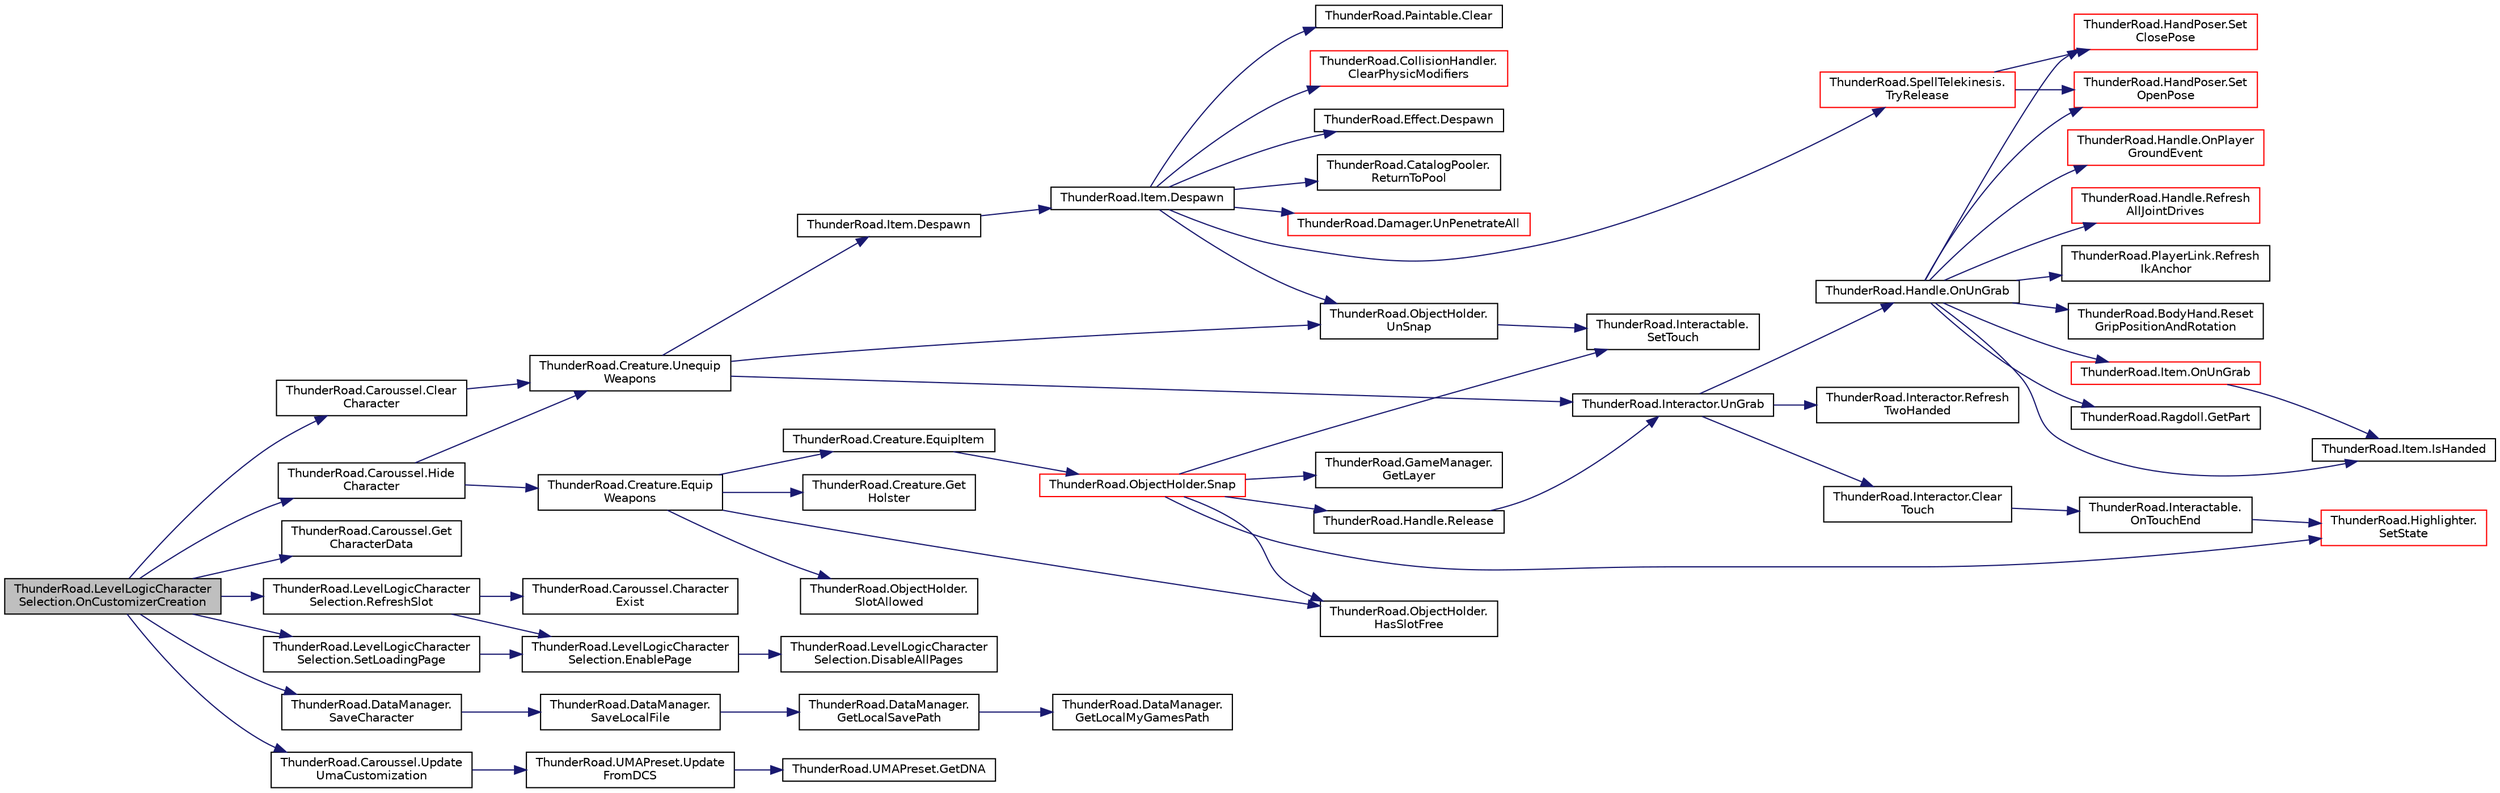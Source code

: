 digraph "ThunderRoad.LevelLogicCharacterSelection.OnCustomizerCreation"
{
 // LATEX_PDF_SIZE
  edge [fontname="Helvetica",fontsize="10",labelfontname="Helvetica",labelfontsize="10"];
  node [fontname="Helvetica",fontsize="10",shape=record];
  rankdir="LR";
  Node1 [label="ThunderRoad.LevelLogicCharacter\lSelection.OnCustomizerCreation",height=0.2,width=0.4,color="black", fillcolor="grey75", style="filled", fontcolor="black",tooltip="Called when [customizer creation]."];
  Node1 -> Node2 [color="midnightblue",fontsize="10",style="solid",fontname="Helvetica"];
  Node2 [label="ThunderRoad.Caroussel.Clear\lCharacter",height=0.2,width=0.4,color="black", fillcolor="white", style="filled",URL="$class_thunder_road_1_1_caroussel.html#af91588bff6d08435fad6a9a5cad9ff0f",tooltip="Clears the character."];
  Node2 -> Node3 [color="midnightblue",fontsize="10",style="solid",fontname="Helvetica"];
  Node3 [label="ThunderRoad.Creature.Unequip\lWeapons",height=0.2,width=0.4,color="black", fillcolor="white", style="filled",URL="$class_thunder_road_1_1_creature.html#a26d0fbb655182d75c8e369057ab5e85d",tooltip="Unequips the weapons."];
  Node3 -> Node4 [color="midnightblue",fontsize="10",style="solid",fontname="Helvetica"];
  Node4 [label="ThunderRoad.Item.Despawn",height=0.2,width=0.4,color="black", fillcolor="white", style="filled",URL="$class_thunder_road_1_1_item.html#a6bc9fe525c3098357fb3064477cd5d25",tooltip="Despawns the specified delay."];
  Node4 -> Node5 [color="midnightblue",fontsize="10",style="solid",fontname="Helvetica"];
  Node5 [label="ThunderRoad.Item.Despawn",height=0.2,width=0.4,color="black", fillcolor="white", style="filled",URL="$class_thunder_road_1_1_item.html#a6abf7a0bc00f7af7637d9e998bc6b64e",tooltip="Despawns this instance."];
  Node5 -> Node6 [color="midnightblue",fontsize="10",style="solid",fontname="Helvetica"];
  Node6 [label="ThunderRoad.Paintable.Clear",height=0.2,width=0.4,color="black", fillcolor="white", style="filled",URL="$class_thunder_road_1_1_paintable.html#ac8d5a04bf9e92485c895110b2d15a317",tooltip="Clears this instance."];
  Node5 -> Node7 [color="midnightblue",fontsize="10",style="solid",fontname="Helvetica"];
  Node7 [label="ThunderRoad.CollisionHandler.\lClearPhysicModifiers",height=0.2,width=0.4,color="red", fillcolor="white", style="filled",URL="$class_thunder_road_1_1_collision_handler.html#aad7c842f675bc850a9fab4be9bc42aae",tooltip="Clears the physic modifiers."];
  Node5 -> Node9 [color="midnightblue",fontsize="10",style="solid",fontname="Helvetica"];
  Node9 [label="ThunderRoad.Effect.Despawn",height=0.2,width=0.4,color="black", fillcolor="white", style="filled",URL="$class_thunder_road_1_1_effect.html#ac6e493020ac6c4135aeae266f8004594",tooltip="Despawns this instance."];
  Node5 -> Node10 [color="midnightblue",fontsize="10",style="solid",fontname="Helvetica"];
  Node10 [label="ThunderRoad.CatalogPooler.\lReturnToPool",height=0.2,width=0.4,color="black", fillcolor="white", style="filled",URL="$class_thunder_road_1_1_catalog_pooler.html#abd332139fb6f6805b5e1f900ebb2b050",tooltip="Returns to pool."];
  Node5 -> Node11 [color="midnightblue",fontsize="10",style="solid",fontname="Helvetica"];
  Node11 [label="ThunderRoad.SpellTelekinesis.\lTryRelease",height=0.2,width=0.4,color="red", fillcolor="white", style="filled",URL="$class_thunder_road_1_1_spell_telekinesis.html#a7bdbcedcad4520550081bbe13f9d3105",tooltip="Tries the release."];
  Node11 -> Node28 [color="midnightblue",fontsize="10",style="solid",fontname="Helvetica"];
  Node28 [label="ThunderRoad.HandPoser.Set\lClosePose",height=0.2,width=0.4,color="red", fillcolor="white", style="filled",URL="$class_thunder_road_1_1_hand_poser.html#a343c75f2c13c6390f5dcb55278466712",tooltip="Sets the close pose."];
  Node11 -> Node40 [color="midnightblue",fontsize="10",style="solid",fontname="Helvetica"];
  Node40 [label="ThunderRoad.HandPoser.Set\lOpenPose",height=0.2,width=0.4,color="red", fillcolor="white", style="filled",URL="$class_thunder_road_1_1_hand_poser.html#a3e6c4ca79e2e57ad1824711223f52c99",tooltip="Sets the open pose."];
  Node5 -> Node48 [color="midnightblue",fontsize="10",style="solid",fontname="Helvetica"];
  Node48 [label="ThunderRoad.Damager.UnPenetrateAll",height=0.2,width=0.4,color="red", fillcolor="white", style="filled",URL="$class_thunder_road_1_1_damager.html#a528d5f921eb60bf5695fe265e5223702",tooltip="Uns the penetrate all."];
  Node5 -> Node52 [color="midnightblue",fontsize="10",style="solid",fontname="Helvetica"];
  Node52 [label="ThunderRoad.ObjectHolder.\lUnSnap",height=0.2,width=0.4,color="black", fillcolor="white", style="filled",URL="$class_thunder_road_1_1_object_holder.html#aba8506d2ba878d1dee5e17d7c9738a41",tooltip="Uns the snap."];
  Node52 -> Node53 [color="midnightblue",fontsize="10",style="solid",fontname="Helvetica"];
  Node53 [label="ThunderRoad.Interactable.\lSetTouch",height=0.2,width=0.4,color="black", fillcolor="white", style="filled",URL="$class_thunder_road_1_1_interactable.html#a050a5fc51f8a10b6d1743c45f4de908a",tooltip="Sets the touch."];
  Node3 -> Node54 [color="midnightblue",fontsize="10",style="solid",fontname="Helvetica"];
  Node54 [label="ThunderRoad.Interactor.UnGrab",height=0.2,width=0.4,color="black", fillcolor="white", style="filled",URL="$class_thunder_road_1_1_interactor.html#aac5f1c05c892d8f18262b910ba75c8ae",tooltip="Uns the grab."];
  Node54 -> Node55 [color="midnightblue",fontsize="10",style="solid",fontname="Helvetica"];
  Node55 [label="ThunderRoad.Interactor.Clear\lTouch",height=0.2,width=0.4,color="black", fillcolor="white", style="filled",URL="$class_thunder_road_1_1_interactor.html#a32bff7045c10e93443547097126de42e",tooltip="Clears the touch."];
  Node55 -> Node56 [color="midnightblue",fontsize="10",style="solid",fontname="Helvetica"];
  Node56 [label="ThunderRoad.Interactable.\lOnTouchEnd",height=0.2,width=0.4,color="black", fillcolor="white", style="filled",URL="$class_thunder_road_1_1_interactable.html#a33c2f46971a169e09a6430afeee14039",tooltip="Called when [touch end]."];
  Node56 -> Node57 [color="midnightblue",fontsize="10",style="solid",fontname="Helvetica"];
  Node57 [label="ThunderRoad.Highlighter.\lSetState",height=0.2,width=0.4,color="red", fillcolor="white", style="filled",URL="$class_thunder_road_1_1_highlighter.html#aa1487a513b92c7ebb44777930e1bed55",tooltip="Sets the state."];
  Node54 -> Node63 [color="midnightblue",fontsize="10",style="solid",fontname="Helvetica"];
  Node63 [label="ThunderRoad.Handle.OnUnGrab",height=0.2,width=0.4,color="black", fillcolor="white", style="filled",URL="$class_thunder_road_1_1_handle.html#a75074ab7acb56294512dada6437cd799",tooltip="Called when [un grab]."];
  Node63 -> Node64 [color="midnightblue",fontsize="10",style="solid",fontname="Helvetica"];
  Node64 [label="ThunderRoad.Ragdoll.GetPart",height=0.2,width=0.4,color="black", fillcolor="white", style="filled",URL="$class_thunder_road_1_1_ragdoll.html#a63bb50459ca0652451c1aef3fc8155cb",tooltip="Gets the part."];
  Node63 -> Node65 [color="midnightblue",fontsize="10",style="solid",fontname="Helvetica"];
  Node65 [label="ThunderRoad.Item.IsHanded",height=0.2,width=0.4,color="black", fillcolor="white", style="filled",URL="$class_thunder_road_1_1_item.html#a3f6db977accd385918e6ac7b140e9872",tooltip="Determines whether the specified side is handed."];
  Node63 -> Node66 [color="midnightblue",fontsize="10",style="solid",fontname="Helvetica"];
  Node66 [label="ThunderRoad.Handle.OnPlayer\lGroundEvent",height=0.2,width=0.4,color="red", fillcolor="white", style="filled",URL="$class_thunder_road_1_1_handle.html#ae62c5fccfe4c2ce3a50f2e9d21963572",tooltip="Called when [player ground event]."];
  Node63 -> Node74 [color="midnightblue",fontsize="10",style="solid",fontname="Helvetica"];
  Node74 [label="ThunderRoad.Item.OnUnGrab",height=0.2,width=0.4,color="red", fillcolor="white", style="filled",URL="$class_thunder_road_1_1_item.html#a00f67a71073d5a4877cebb2ab84ee65a",tooltip="Called when [un grab]."];
  Node74 -> Node65 [color="midnightblue",fontsize="10",style="solid",fontname="Helvetica"];
  Node63 -> Node81 [color="midnightblue",fontsize="10",style="solid",fontname="Helvetica"];
  Node81 [label="ThunderRoad.Handle.Refresh\lAllJointDrives",height=0.2,width=0.4,color="red", fillcolor="white", style="filled",URL="$class_thunder_road_1_1_handle.html#ad1621fdf3dc9cf924f766dc222cab556",tooltip="Refreshes all joint drives."];
  Node63 -> Node82 [color="midnightblue",fontsize="10",style="solid",fontname="Helvetica"];
  Node82 [label="ThunderRoad.PlayerLink.Refresh\lIkAnchor",height=0.2,width=0.4,color="black", fillcolor="white", style="filled",URL="$class_thunder_road_1_1_player_link.html#ace8e9c4b3db1a9140f273fb5d97a8ac8",tooltip="Refreshes the ik anchor."];
  Node63 -> Node83 [color="midnightblue",fontsize="10",style="solid",fontname="Helvetica"];
  Node83 [label="ThunderRoad.BodyHand.Reset\lGripPositionAndRotation",height=0.2,width=0.4,color="black", fillcolor="white", style="filled",URL="$class_thunder_road_1_1_body_hand.html#a4d85635b5cda5094b32af5a363686c0b",tooltip="Resets the grip position and rotation."];
  Node63 -> Node28 [color="midnightblue",fontsize="10",style="solid",fontname="Helvetica"];
  Node63 -> Node40 [color="midnightblue",fontsize="10",style="solid",fontname="Helvetica"];
  Node54 -> Node84 [color="midnightblue",fontsize="10",style="solid",fontname="Helvetica"];
  Node84 [label="ThunderRoad.Interactor.Refresh\lTwoHanded",height=0.2,width=0.4,color="black", fillcolor="white", style="filled",URL="$class_thunder_road_1_1_interactor.html#ac449186e620c7fef417dc1cad4abaf32",tooltip="Refreshes the two handed."];
  Node3 -> Node52 [color="midnightblue",fontsize="10",style="solid",fontname="Helvetica"];
  Node1 -> Node85 [color="midnightblue",fontsize="10",style="solid",fontname="Helvetica"];
  Node85 [label="ThunderRoad.Caroussel.Get\lCharacterData",height=0.2,width=0.4,color="black", fillcolor="white", style="filled",URL="$class_thunder_road_1_1_caroussel.html#a322117e93159590af9a414e5ae0e7e64",tooltip="Gets the character data."];
  Node1 -> Node86 [color="midnightblue",fontsize="10",style="solid",fontname="Helvetica"];
  Node86 [label="ThunderRoad.Caroussel.Hide\lCharacter",height=0.2,width=0.4,color="black", fillcolor="white", style="filled",URL="$class_thunder_road_1_1_caroussel.html#a2bbe5a1594120c6f1bc51952819497d1",tooltip="Hides the character."];
  Node86 -> Node87 [color="midnightblue",fontsize="10",style="solid",fontname="Helvetica"];
  Node87 [label="ThunderRoad.Creature.Equip\lWeapons",height=0.2,width=0.4,color="black", fillcolor="white", style="filled",URL="$class_thunder_road_1_1_creature.html#a16e5abc2dbf42f45166f744253c30f8d",tooltip="Equips the weapons."];
  Node87 -> Node88 [color="midnightblue",fontsize="10",style="solid",fontname="Helvetica"];
  Node88 [label="ThunderRoad.Creature.EquipItem",height=0.2,width=0.4,color="black", fillcolor="white", style="filled",URL="$class_thunder_road_1_1_creature.html#a624d37c7a5b177460e9981bc4e4902b9",tooltip="Equips the item."];
  Node88 -> Node89 [color="midnightblue",fontsize="10",style="solid",fontname="Helvetica"];
  Node89 [label="ThunderRoad.ObjectHolder.Snap",height=0.2,width=0.4,color="red", fillcolor="white", style="filled",URL="$class_thunder_road_1_1_object_holder.html#adb84c0b43d1a74cb5f1843c2e5dc8921",tooltip="Snaps the specified object to hold."];
  Node89 -> Node22 [color="midnightblue",fontsize="10",style="solid",fontname="Helvetica"];
  Node22 [label="ThunderRoad.GameManager.\lGetLayer",height=0.2,width=0.4,color="black", fillcolor="white", style="filled",URL="$class_thunder_road_1_1_game_manager.html#a4b7e3521ff92f30374062207b6e30352",tooltip="Gets the layer."];
  Node89 -> Node90 [color="midnightblue",fontsize="10",style="solid",fontname="Helvetica"];
  Node90 [label="ThunderRoad.ObjectHolder.\lHasSlotFree",height=0.2,width=0.4,color="black", fillcolor="white", style="filled",URL="$class_thunder_road_1_1_object_holder.html#af08b8074e886b6bb10a54ba31efefcdb",tooltip="Determines whether [has slot free]."];
  Node89 -> Node91 [color="midnightblue",fontsize="10",style="solid",fontname="Helvetica"];
  Node91 [label="ThunderRoad.Handle.Release",height=0.2,width=0.4,color="black", fillcolor="white", style="filled",URL="$class_thunder_road_1_1_handle.html#a03e56c48156f1614f5167d717b101624",tooltip="Releases this instance."];
  Node91 -> Node54 [color="midnightblue",fontsize="10",style="solid",fontname="Helvetica"];
  Node89 -> Node57 [color="midnightblue",fontsize="10",style="solid",fontname="Helvetica"];
  Node89 -> Node53 [color="midnightblue",fontsize="10",style="solid",fontname="Helvetica"];
  Node87 -> Node92 [color="midnightblue",fontsize="10",style="solid",fontname="Helvetica"];
  Node92 [label="ThunderRoad.Creature.Get\lHolster",height=0.2,width=0.4,color="black", fillcolor="white", style="filled",URL="$class_thunder_road_1_1_creature.html#a399918eab4a5113b2052ff424be619f0",tooltip="Gets the holster."];
  Node87 -> Node90 [color="midnightblue",fontsize="10",style="solid",fontname="Helvetica"];
  Node87 -> Node93 [color="midnightblue",fontsize="10",style="solid",fontname="Helvetica"];
  Node93 [label="ThunderRoad.ObjectHolder.\lSlotAllowed",height=0.2,width=0.4,color="black", fillcolor="white", style="filled",URL="$class_thunder_road_1_1_object_holder.html#ac5325e3cad93a97c2d89f2625cbd89dc",tooltip="Slots the allowed."];
  Node86 -> Node3 [color="midnightblue",fontsize="10",style="solid",fontname="Helvetica"];
  Node1 -> Node94 [color="midnightblue",fontsize="10",style="solid",fontname="Helvetica"];
  Node94 [label="ThunderRoad.LevelLogicCharacter\lSelection.RefreshSlot",height=0.2,width=0.4,color="black", fillcolor="white", style="filled",URL="$class_thunder_road_1_1_level_logic_character_selection.html#a7f9c44fd4cc59e8ea4dd2f7369896183",tooltip="Refreshes the slot."];
  Node94 -> Node95 [color="midnightblue",fontsize="10",style="solid",fontname="Helvetica"];
  Node95 [label="ThunderRoad.Caroussel.Character\lExist",height=0.2,width=0.4,color="black", fillcolor="white", style="filled",URL="$class_thunder_road_1_1_caroussel.html#acd7cb7fb23ac248fb3b69e60be69d8cc",tooltip="Characters the exist."];
  Node94 -> Node96 [color="midnightblue",fontsize="10",style="solid",fontname="Helvetica"];
  Node96 [label="ThunderRoad.LevelLogicCharacter\lSelection.EnablePage",height=0.2,width=0.4,color="black", fillcolor="white", style="filled",URL="$class_thunder_road_1_1_level_logic_character_selection.html#ae2cc22603fa0a939f215a503aaffbcca",tooltip="Enables the page."];
  Node96 -> Node97 [color="midnightblue",fontsize="10",style="solid",fontname="Helvetica"];
  Node97 [label="ThunderRoad.LevelLogicCharacter\lSelection.DisableAllPages",height=0.2,width=0.4,color="black", fillcolor="white", style="filled",URL="$class_thunder_road_1_1_level_logic_character_selection.html#a2b1a1e13f2f5c14c6805cbb5c0e98661",tooltip="Disables all pages."];
  Node1 -> Node98 [color="midnightblue",fontsize="10",style="solid",fontname="Helvetica"];
  Node98 [label="ThunderRoad.DataManager.\lSaveCharacter",height=0.2,width=0.4,color="black", fillcolor="white", style="filled",URL="$class_thunder_road_1_1_data_manager.html#a58eac4f9f03c8ec8f16935054c562579",tooltip="Saves the character."];
  Node98 -> Node99 [color="midnightblue",fontsize="10",style="solid",fontname="Helvetica"];
  Node99 [label="ThunderRoad.DataManager.\lSaveLocalFile",height=0.2,width=0.4,color="black", fillcolor="white", style="filled",URL="$class_thunder_road_1_1_data_manager.html#a9a5252f975e3474c0ab6571c126a65c4",tooltip="Saves the local file."];
  Node99 -> Node100 [color="midnightblue",fontsize="10",style="solid",fontname="Helvetica"];
  Node100 [label="ThunderRoad.DataManager.\lGetLocalSavePath",height=0.2,width=0.4,color="black", fillcolor="white", style="filled",URL="$class_thunder_road_1_1_data_manager.html#a30115c560573758abb0bc64ea9c24f17",tooltip="Gets the local save path."];
  Node100 -> Node101 [color="midnightblue",fontsize="10",style="solid",fontname="Helvetica"];
  Node101 [label="ThunderRoad.DataManager.\lGetLocalMyGamesPath",height=0.2,width=0.4,color="black", fillcolor="white", style="filled",URL="$class_thunder_road_1_1_data_manager.html#afcd74081b8ab8ed1db498162a4cdab56",tooltip="Gets the local my games path."];
  Node1 -> Node102 [color="midnightblue",fontsize="10",style="solid",fontname="Helvetica"];
  Node102 [label="ThunderRoad.LevelLogicCharacter\lSelection.SetLoadingPage",height=0.2,width=0.4,color="black", fillcolor="white", style="filled",URL="$class_thunder_road_1_1_level_logic_character_selection.html#a9f2a3a6db832e9a2a6a73c11ebbefc12",tooltip="Sets the loading page."];
  Node102 -> Node96 [color="midnightblue",fontsize="10",style="solid",fontname="Helvetica"];
  Node1 -> Node103 [color="midnightblue",fontsize="10",style="solid",fontname="Helvetica"];
  Node103 [label="ThunderRoad.Caroussel.Update\lUmaCustomization",height=0.2,width=0.4,color="black", fillcolor="white", style="filled",URL="$class_thunder_road_1_1_caroussel.html#ab568feba3cb5f4e5b1e18bcf2f232814",tooltip="Updates the uma customization."];
  Node103 -> Node104 [color="midnightblue",fontsize="10",style="solid",fontname="Helvetica"];
  Node104 [label="ThunderRoad.UMAPreset.Update\lFromDCS",height=0.2,width=0.4,color="black", fillcolor="white", style="filled",URL="$class_thunder_road_1_1_u_m_a_preset.html#a0914de289658420eb365cabb45dcd436",tooltip="Updates from DCS."];
  Node104 -> Node105 [color="midnightblue",fontsize="10",style="solid",fontname="Helvetica"];
  Node105 [label="ThunderRoad.UMAPreset.GetDNA",height=0.2,width=0.4,color="black", fillcolor="white", style="filled",URL="$class_thunder_road_1_1_u_m_a_preset.html#ab0aae1cf73e7c372775725b82bf3f6b3",tooltip="Gets the dna."];
}
